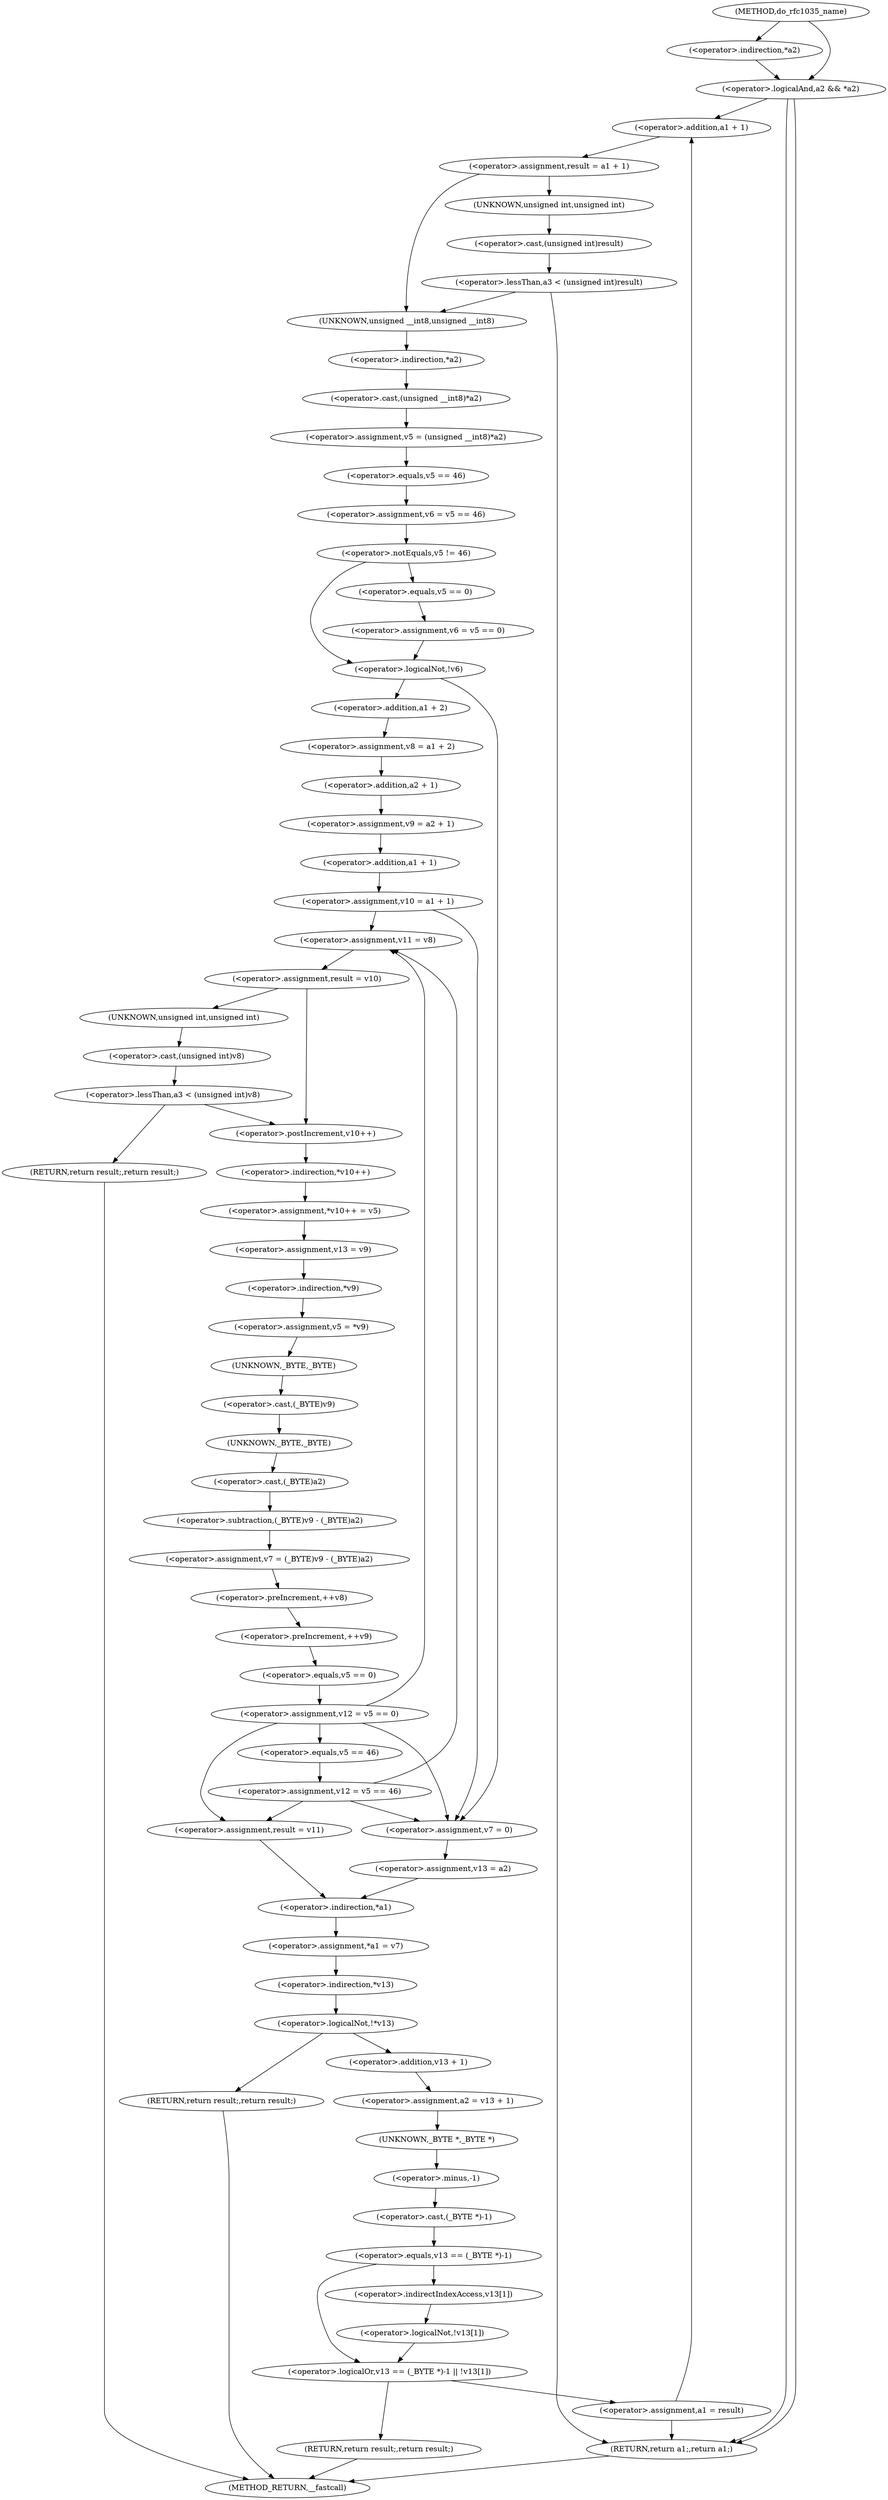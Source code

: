 digraph do_rfc1035_name {  
"1000127" [label = "(<operator>.logicalAnd,a2 && *a2)" ]
"1000129" [label = "(<operator>.indirection,*a2)" ]
"1000135" [label = "(<operator>.assignment,result = a1 + 1)" ]
"1000137" [label = "(<operator>.addition,a1 + 1)" ]
"1000144" [label = "(<operator>.lessThan,a3 < (unsigned int)result)" ]
"1000146" [label = "(<operator>.cast,(unsigned int)result)" ]
"1000147" [label = "(UNKNOWN,unsigned int,unsigned int)" ]
"1000150" [label = "(<operator>.assignment,v5 = (unsigned __int8)*a2)" ]
"1000152" [label = "(<operator>.cast,(unsigned __int8)*a2)" ]
"1000153" [label = "(UNKNOWN,unsigned __int8,unsigned __int8)" ]
"1000154" [label = "(<operator>.indirection,*a2)" ]
"1000156" [label = "(<operator>.assignment,v6 = v5 == 46)" ]
"1000158" [label = "(<operator>.equals,v5 == 46)" ]
"1000162" [label = "(<operator>.notEquals,v5 != 46)" ]
"1000165" [label = "(<operator>.assignment,v6 = v5 == 0)" ]
"1000167" [label = "(<operator>.equals,v5 == 0)" ]
"1000171" [label = "(<operator>.logicalNot,!v6)" ]
"1000174" [label = "(<operator>.assignment,v8 = a1 + 2)" ]
"1000176" [label = "(<operator>.addition,a1 + 2)" ]
"1000179" [label = "(<operator>.assignment,v9 = a2 + 1)" ]
"1000181" [label = "(<operator>.addition,a2 + 1)" ]
"1000184" [label = "(<operator>.assignment,v10 = a1 + 1)" ]
"1000186" [label = "(<operator>.addition,a1 + 1)" ]
"1000192" [label = "(<operator>.assignment,v11 = v8)" ]
"1000195" [label = "(<operator>.assignment,result = v10)" ]
"1000202" [label = "(<operator>.lessThan,a3 < (unsigned int)v8)" ]
"1000204" [label = "(<operator>.cast,(unsigned int)v8)" ]
"1000205" [label = "(UNKNOWN,unsigned int,unsigned int)" ]
"1000207" [label = "(RETURN,return result;,return result;)" ]
"1000209" [label = "(<operator>.assignment,*v10++ = v5)" ]
"1000210" [label = "(<operator>.indirection,*v10++)" ]
"1000211" [label = "(<operator>.postIncrement,v10++)" ]
"1000214" [label = "(<operator>.assignment,v13 = v9)" ]
"1000217" [label = "(<operator>.assignment,v5 = *v9)" ]
"1000219" [label = "(<operator>.indirection,*v9)" ]
"1000221" [label = "(<operator>.assignment,v7 = (_BYTE)v9 - (_BYTE)a2)" ]
"1000223" [label = "(<operator>.subtraction,(_BYTE)v9 - (_BYTE)a2)" ]
"1000224" [label = "(<operator>.cast,(_BYTE)v9)" ]
"1000225" [label = "(UNKNOWN,_BYTE,_BYTE)" ]
"1000227" [label = "(<operator>.cast,(_BYTE)a2)" ]
"1000228" [label = "(UNKNOWN,_BYTE,_BYTE)" ]
"1000230" [label = "(<operator>.preIncrement,++v8)" ]
"1000232" [label = "(<operator>.preIncrement,++v9)" ]
"1000234" [label = "(<operator>.assignment,v12 = v5 == 0)" ]
"1000236" [label = "(<operator>.equals,v5 == 0)" ]
"1000241" [label = "(<operator>.assignment,v12 = v5 == 46)" ]
"1000243" [label = "(<operator>.equals,v5 == 46)" ]
"1000249" [label = "(<operator>.assignment,result = v11)" ]
"1000253" [label = "(<operator>.assignment,v7 = 0)" ]
"1000256" [label = "(<operator>.assignment,v13 = a2)" ]
"1000260" [label = "(<operator>.assignment,*a1 = v7)" ]
"1000261" [label = "(<operator>.indirection,*a1)" ]
"1000265" [label = "(<operator>.logicalNot,!*v13)" ]
"1000266" [label = "(<operator>.indirection,*v13)" ]
"1000268" [label = "(RETURN,return result;,return result;)" ]
"1000270" [label = "(<operator>.assignment,a2 = v13 + 1)" ]
"1000272" [label = "(<operator>.addition,v13 + 1)" ]
"1000276" [label = "(<operator>.logicalOr,v13 == (_BYTE *)-1 || !v13[1])" ]
"1000277" [label = "(<operator>.equals,v13 == (_BYTE *)-1)" ]
"1000279" [label = "(<operator>.cast,(_BYTE *)-1)" ]
"1000280" [label = "(UNKNOWN,_BYTE *,_BYTE *)" ]
"1000281" [label = "(<operator>.minus,-1)" ]
"1000283" [label = "(<operator>.logicalNot,!v13[1])" ]
"1000284" [label = "(<operator>.indirectIndexAccess,v13[1])" ]
"1000287" [label = "(RETURN,return result;,return result;)" ]
"1000289" [label = "(<operator>.assignment,a1 = result)" ]
"1000292" [label = "(RETURN,return a1;,return a1;)" ]
"1000111" [label = "(METHOD,do_rfc1035_name)" ]
"1000294" [label = "(METHOD_RETURN,__fastcall)" ]
  "1000127" -> "1000137" 
  "1000127" -> "1000292" 
  "1000127" -> "1000292" 
  "1000129" -> "1000127" 
  "1000135" -> "1000147" 
  "1000135" -> "1000153" 
  "1000137" -> "1000135" 
  "1000144" -> "1000292" 
  "1000144" -> "1000153" 
  "1000146" -> "1000144" 
  "1000147" -> "1000146" 
  "1000150" -> "1000158" 
  "1000152" -> "1000150" 
  "1000153" -> "1000154" 
  "1000154" -> "1000152" 
  "1000156" -> "1000162" 
  "1000158" -> "1000156" 
  "1000162" -> "1000167" 
  "1000162" -> "1000171" 
  "1000165" -> "1000171" 
  "1000167" -> "1000165" 
  "1000171" -> "1000176" 
  "1000171" -> "1000253" 
  "1000174" -> "1000181" 
  "1000176" -> "1000174" 
  "1000179" -> "1000186" 
  "1000181" -> "1000179" 
  "1000184" -> "1000192" 
  "1000184" -> "1000253" 
  "1000186" -> "1000184" 
  "1000192" -> "1000195" 
  "1000195" -> "1000205" 
  "1000195" -> "1000211" 
  "1000202" -> "1000207" 
  "1000202" -> "1000211" 
  "1000204" -> "1000202" 
  "1000205" -> "1000204" 
  "1000207" -> "1000294" 
  "1000209" -> "1000214" 
  "1000210" -> "1000209" 
  "1000211" -> "1000210" 
  "1000214" -> "1000219" 
  "1000217" -> "1000225" 
  "1000219" -> "1000217" 
  "1000221" -> "1000230" 
  "1000223" -> "1000221" 
  "1000224" -> "1000228" 
  "1000225" -> "1000224" 
  "1000227" -> "1000223" 
  "1000228" -> "1000227" 
  "1000230" -> "1000232" 
  "1000232" -> "1000236" 
  "1000234" -> "1000243" 
  "1000234" -> "1000192" 
  "1000234" -> "1000253" 
  "1000234" -> "1000249" 
  "1000236" -> "1000234" 
  "1000241" -> "1000192" 
  "1000241" -> "1000253" 
  "1000241" -> "1000249" 
  "1000243" -> "1000241" 
  "1000249" -> "1000261" 
  "1000253" -> "1000256" 
  "1000256" -> "1000261" 
  "1000260" -> "1000266" 
  "1000261" -> "1000260" 
  "1000265" -> "1000268" 
  "1000265" -> "1000272" 
  "1000266" -> "1000265" 
  "1000268" -> "1000294" 
  "1000270" -> "1000280" 
  "1000272" -> "1000270" 
  "1000276" -> "1000287" 
  "1000276" -> "1000289" 
  "1000277" -> "1000276" 
  "1000277" -> "1000284" 
  "1000279" -> "1000277" 
  "1000280" -> "1000281" 
  "1000281" -> "1000279" 
  "1000283" -> "1000276" 
  "1000284" -> "1000283" 
  "1000287" -> "1000294" 
  "1000289" -> "1000137" 
  "1000289" -> "1000292" 
  "1000292" -> "1000294" 
  "1000111" -> "1000127" 
  "1000111" -> "1000129" 
}
